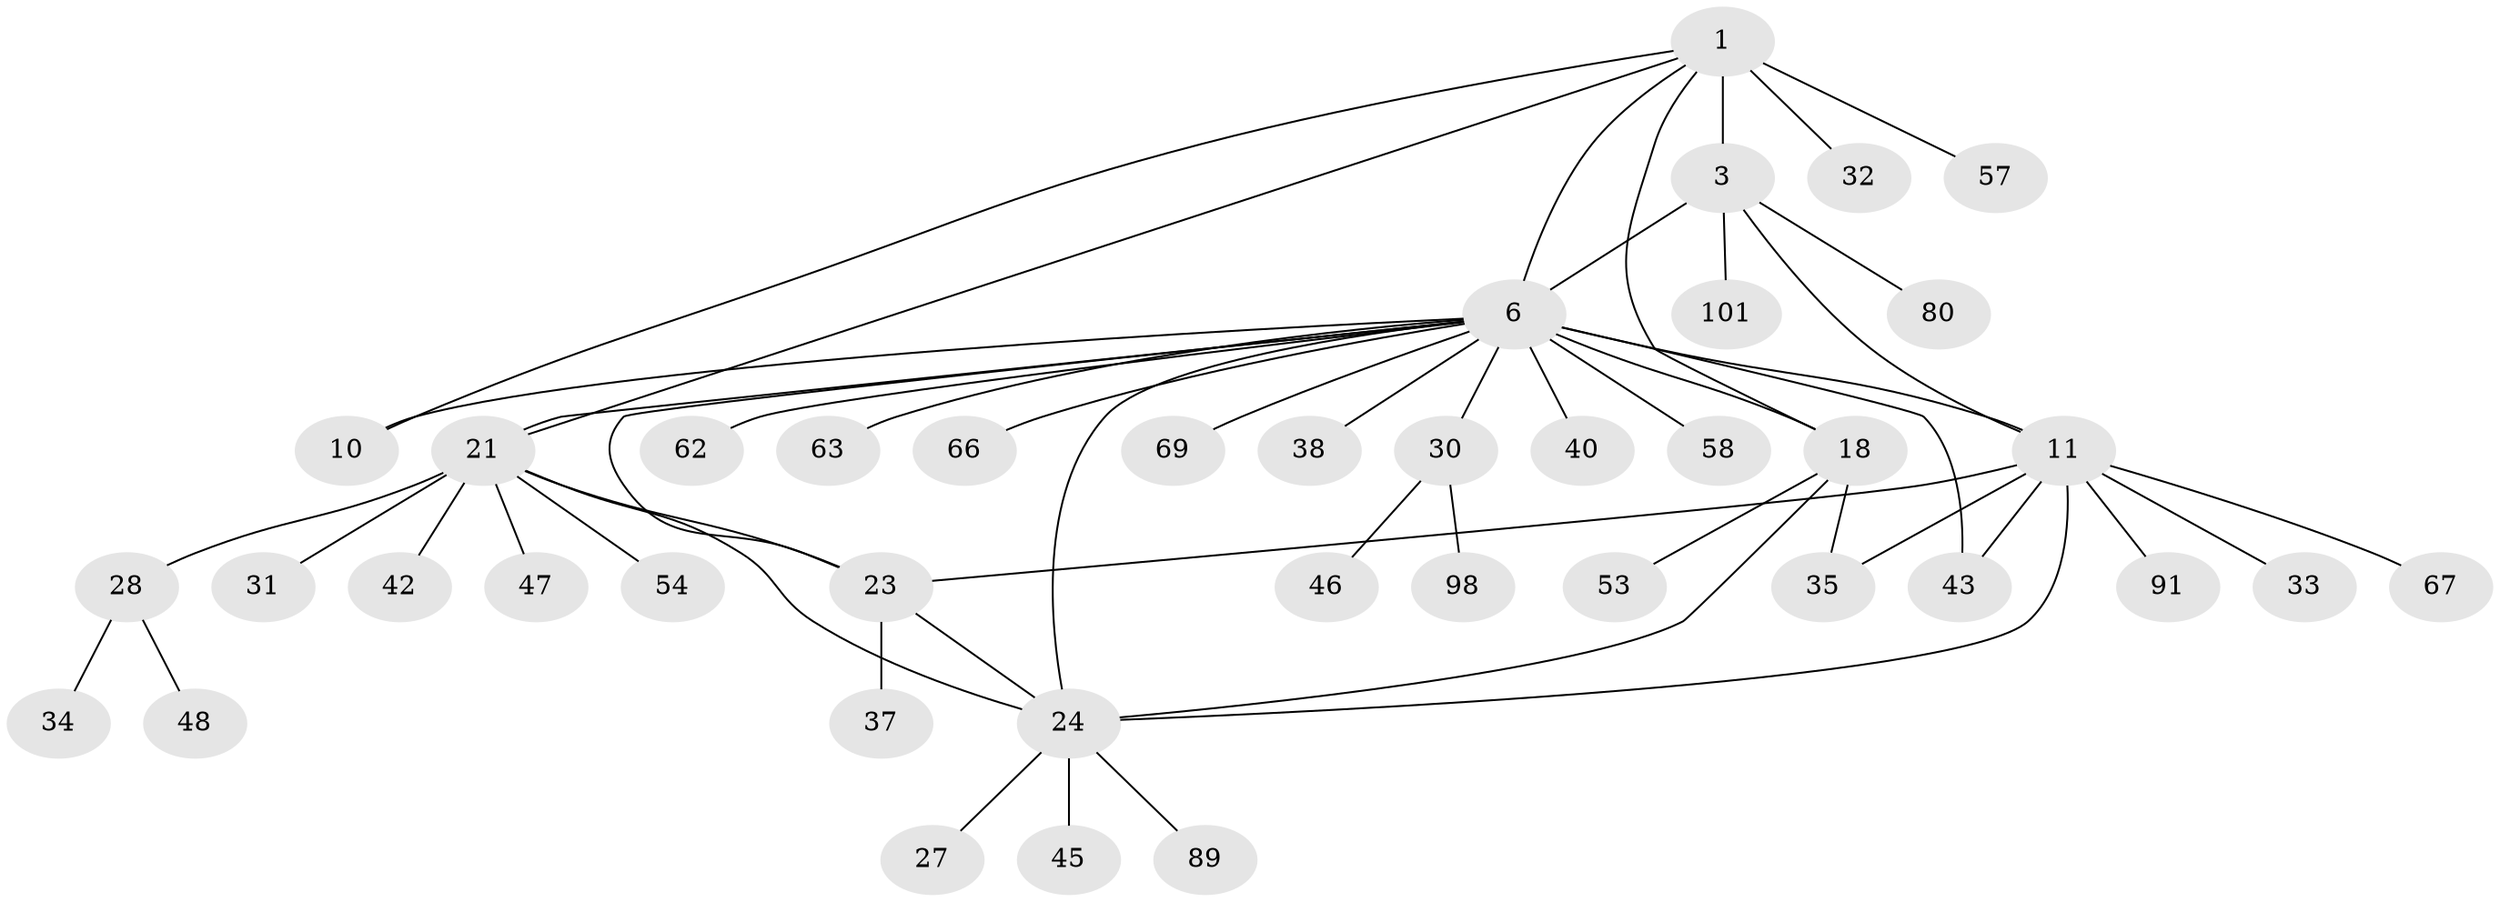 // original degree distribution, {5: 0.039603960396039604, 7: 0.04950495049504951, 8: 0.019801980198019802, 11: 0.019801980198019802, 6: 0.0594059405940594, 9: 0.0297029702970297, 12: 0.019801980198019802, 10: 0.009900990099009901, 2: 0.12871287128712872, 1: 0.5445544554455446, 4: 0.009900990099009901, 3: 0.06930693069306931}
// Generated by graph-tools (version 1.1) at 2025/19/03/04/25 18:19:30]
// undirected, 40 vertices, 52 edges
graph export_dot {
graph [start="1"]
  node [color=gray90,style=filled];
  1 [super="+94+2+4"];
  3;
  6 [super="+55+9+7+41"];
  10 [super="+29"];
  11 [super="+12+13"];
  18 [super="+19+74+44"];
  21 [super="+22"];
  23 [super="+84"];
  24 [super="+52"];
  27;
  28 [super="+49"];
  30;
  31;
  32 [super="+96"];
  33;
  34;
  35 [super="+51+95"];
  37;
  38;
  40;
  42;
  43;
  45;
  46;
  47;
  48 [super="+86"];
  53;
  54;
  57;
  58;
  62;
  63;
  66;
  67;
  69;
  80;
  89;
  91;
  98;
  101;
  1 -- 3 [weight=4];
  1 -- 32;
  1 -- 6;
  1 -- 10;
  1 -- 18;
  1 -- 21;
  1 -- 57;
  3 -- 80;
  3 -- 101;
  3 -- 11;
  3 -- 6;
  6 -- 10 [weight=4];
  6 -- 38;
  6 -- 40 [weight=3];
  6 -- 21 [weight=2];
  6 -- 23;
  6 -- 24 [weight=2];
  6 -- 11 [weight=4];
  6 -- 66;
  6 -- 69;
  6 -- 43;
  6 -- 18 [weight=6];
  6 -- 62;
  6 -- 58;
  6 -- 30;
  6 -- 63;
  11 -- 24;
  11 -- 43;
  11 -- 23;
  11 -- 33;
  11 -- 35;
  11 -- 67;
  11 -- 91;
  18 -- 53;
  18 -- 35;
  18 -- 24;
  21 -- 23 [weight=2];
  21 -- 24 [weight=2];
  21 -- 28;
  21 -- 31;
  21 -- 42;
  21 -- 54;
  21 -- 47;
  23 -- 24;
  23 -- 37;
  24 -- 27;
  24 -- 45;
  24 -- 89;
  28 -- 34;
  28 -- 48;
  30 -- 46;
  30 -- 98;
}
